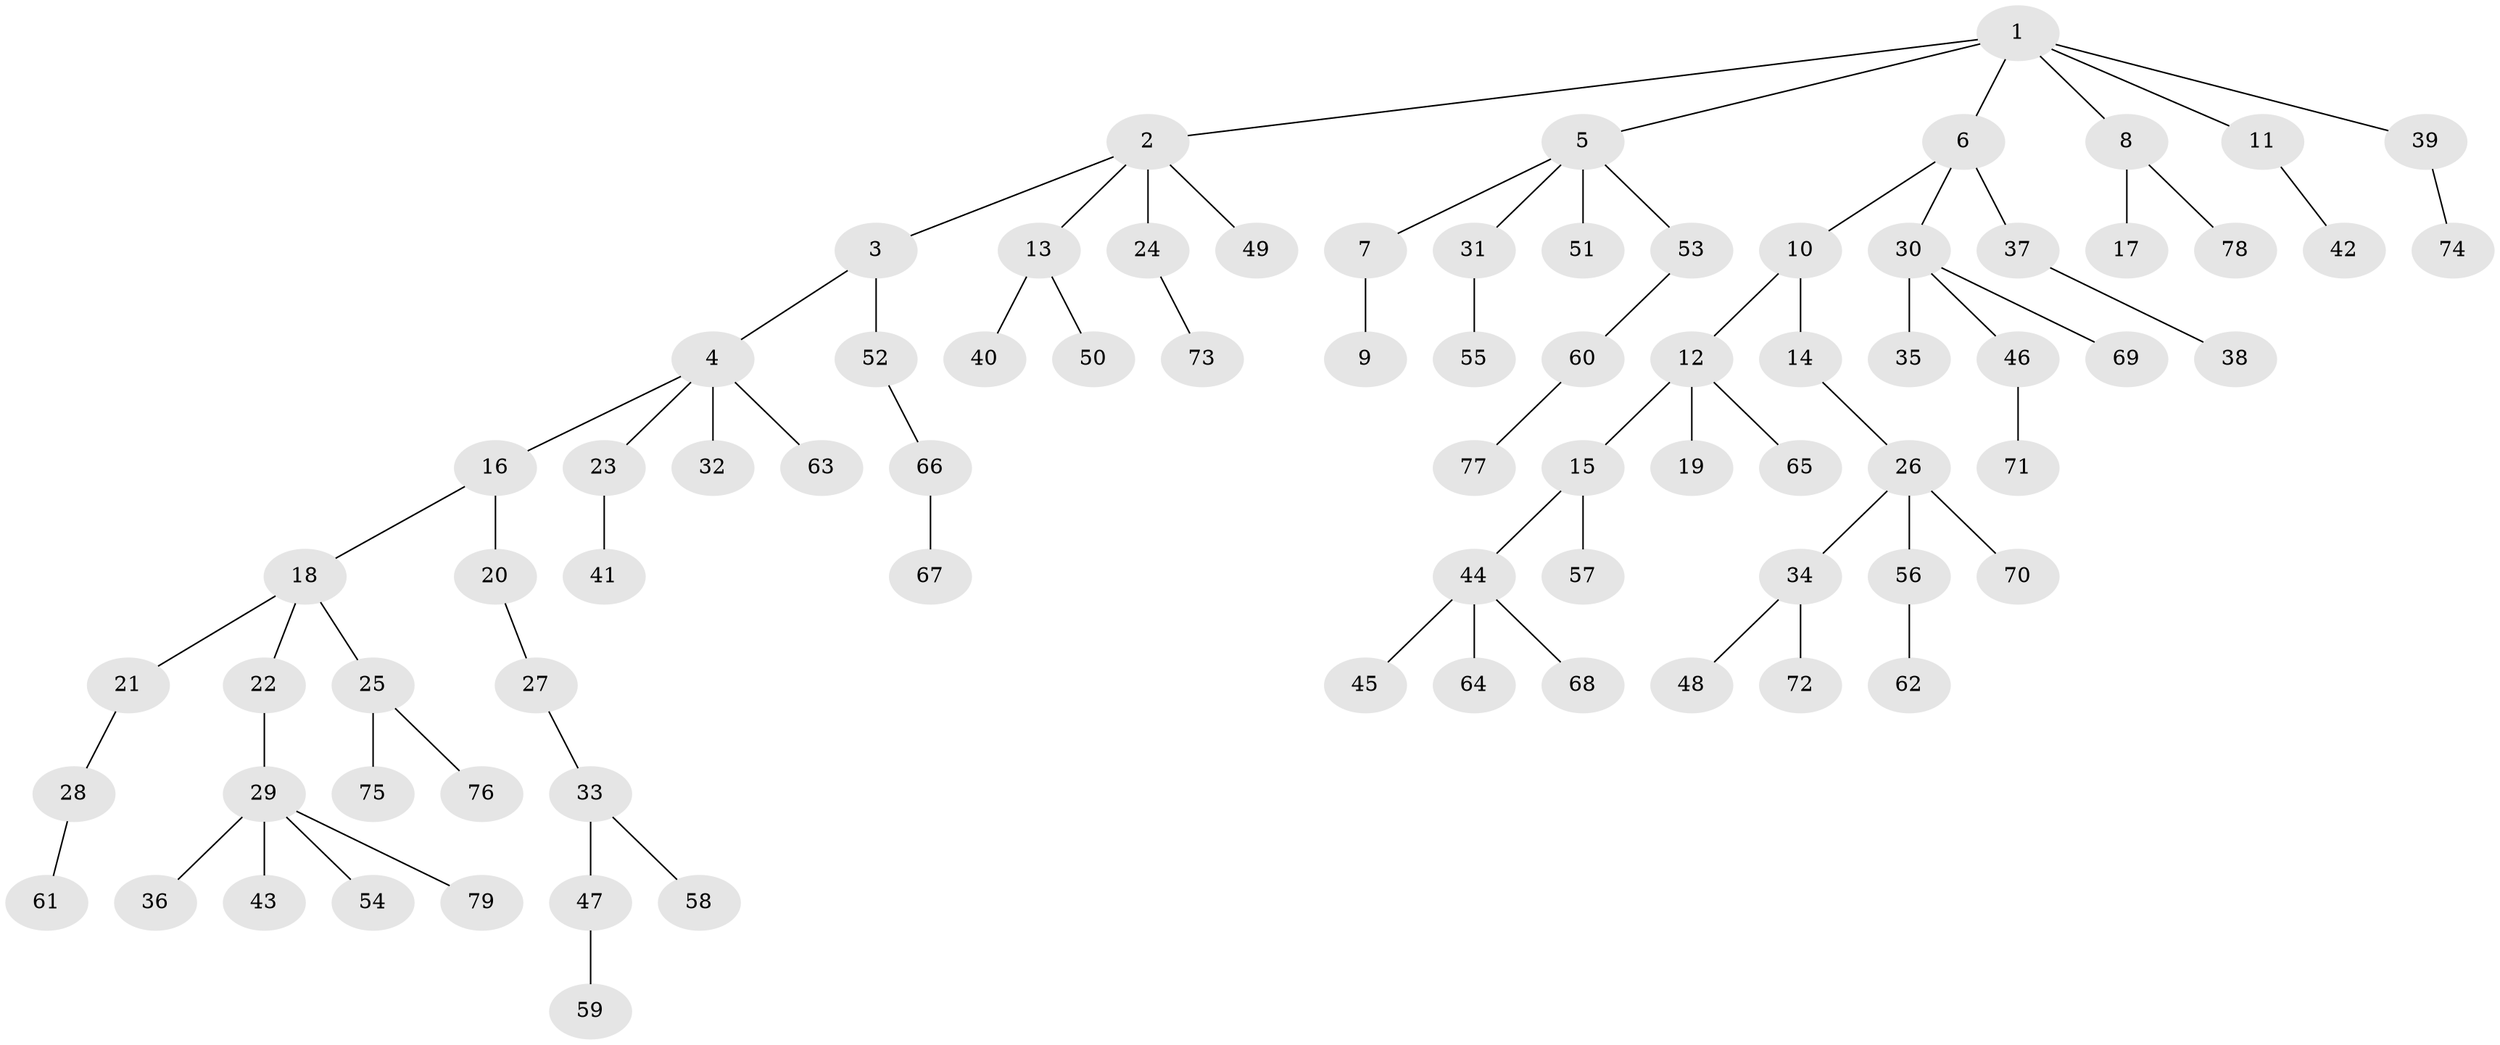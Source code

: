 // Generated by graph-tools (version 1.1) at 2025/53/03/09/25 04:53:12]
// undirected, 79 vertices, 78 edges
graph export_dot {
graph [start="1"]
  node [color=gray90,style=filled];
  1;
  2;
  3;
  4;
  5;
  6;
  7;
  8;
  9;
  10;
  11;
  12;
  13;
  14;
  15;
  16;
  17;
  18;
  19;
  20;
  21;
  22;
  23;
  24;
  25;
  26;
  27;
  28;
  29;
  30;
  31;
  32;
  33;
  34;
  35;
  36;
  37;
  38;
  39;
  40;
  41;
  42;
  43;
  44;
  45;
  46;
  47;
  48;
  49;
  50;
  51;
  52;
  53;
  54;
  55;
  56;
  57;
  58;
  59;
  60;
  61;
  62;
  63;
  64;
  65;
  66;
  67;
  68;
  69;
  70;
  71;
  72;
  73;
  74;
  75;
  76;
  77;
  78;
  79;
  1 -- 2;
  1 -- 5;
  1 -- 6;
  1 -- 8;
  1 -- 11;
  1 -- 39;
  2 -- 3;
  2 -- 13;
  2 -- 24;
  2 -- 49;
  3 -- 4;
  3 -- 52;
  4 -- 16;
  4 -- 23;
  4 -- 32;
  4 -- 63;
  5 -- 7;
  5 -- 31;
  5 -- 51;
  5 -- 53;
  6 -- 10;
  6 -- 30;
  6 -- 37;
  7 -- 9;
  8 -- 17;
  8 -- 78;
  10 -- 12;
  10 -- 14;
  11 -- 42;
  12 -- 15;
  12 -- 19;
  12 -- 65;
  13 -- 40;
  13 -- 50;
  14 -- 26;
  15 -- 44;
  15 -- 57;
  16 -- 18;
  16 -- 20;
  18 -- 21;
  18 -- 22;
  18 -- 25;
  20 -- 27;
  21 -- 28;
  22 -- 29;
  23 -- 41;
  24 -- 73;
  25 -- 75;
  25 -- 76;
  26 -- 34;
  26 -- 56;
  26 -- 70;
  27 -- 33;
  28 -- 61;
  29 -- 36;
  29 -- 43;
  29 -- 54;
  29 -- 79;
  30 -- 35;
  30 -- 46;
  30 -- 69;
  31 -- 55;
  33 -- 47;
  33 -- 58;
  34 -- 48;
  34 -- 72;
  37 -- 38;
  39 -- 74;
  44 -- 45;
  44 -- 64;
  44 -- 68;
  46 -- 71;
  47 -- 59;
  52 -- 66;
  53 -- 60;
  56 -- 62;
  60 -- 77;
  66 -- 67;
}
